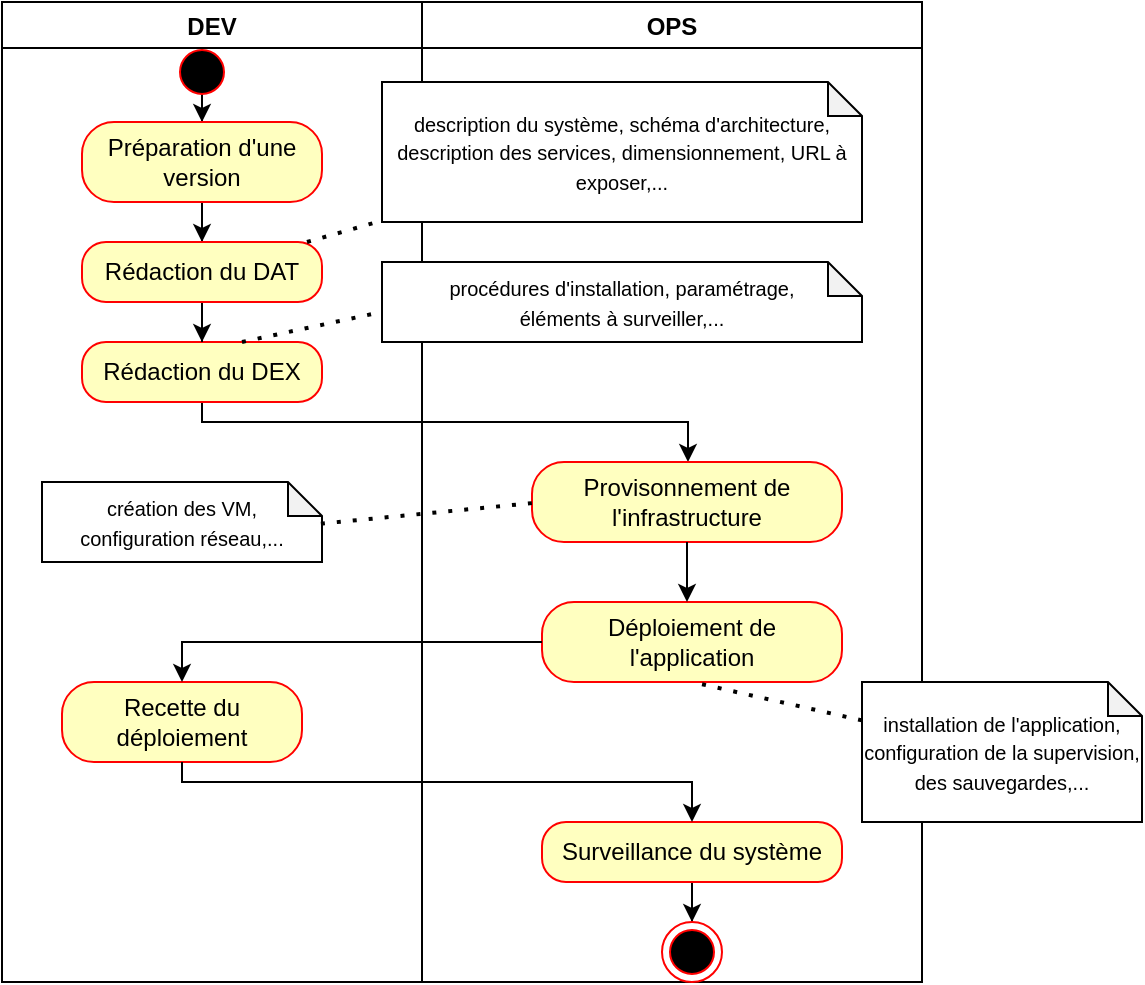 <mxfile version="16.5.1" type="device"><diagram id="T_AfsD3w1fOG_UQjiprP" name="Page-1"><mxGraphModel dx="946" dy="606" grid="1" gridSize="10" guides="1" tooltips="1" connect="1" arrows="1" fold="1" page="1" pageScale="1" pageWidth="850" pageHeight="1100" math="0" shadow="0"><root><mxCell id="0"/><mxCell id="1" parent="0"/><mxCell id="8Ss2L7T0trbJRoCXWH6v-12" style="edgeStyle=orthogonalEdgeStyle;rounded=0;orthogonalLoop=1;jettySize=auto;html=1;" parent="1" source="8Ss2L7T0trbJRoCXWH6v-5" target="8Ss2L7T0trbJRoCXWH6v-7" edge="1"><mxGeometry relative="1" as="geometry"><mxPoint x="350" y="270.0" as="targetPoint"/><Array as="points"><mxPoint x="180" y="250"/><mxPoint x="423" y="250"/></Array></mxGeometry></mxCell><mxCell id="8Ss2L7T0trbJRoCXWH6v-19" value="DEV" style="swimlane;" parent="1" vertex="1"><mxGeometry x="80" y="40" width="210" height="490" as="geometry"/></mxCell><mxCell id="8Ss2L7T0trbJRoCXWH6v-14" value="Recette du déploiement" style="rounded=1;whiteSpace=wrap;html=1;arcSize=40;fontColor=#000000;fillColor=#ffffc0;strokeColor=#ff0000;" parent="8Ss2L7T0trbJRoCXWH6v-19" vertex="1"><mxGeometry x="30" y="340" width="120" height="40" as="geometry"/></mxCell><mxCell id="5GKNZKFbYL_AoOiom9SA-2" style="edgeStyle=orthogonalEdgeStyle;rounded=0;orthogonalLoop=1;jettySize=auto;html=1;" edge="1" parent="8Ss2L7T0trbJRoCXWH6v-19" source="8Ss2L7T0trbJRoCXWH6v-1" target="8Ss2L7T0trbJRoCXWH6v-3"><mxGeometry relative="1" as="geometry"/></mxCell><mxCell id="8Ss2L7T0trbJRoCXWH6v-1" value="" style="ellipse;html=1;shape=startState;fillColor=#000000;strokeColor=#ff0000;" parent="8Ss2L7T0trbJRoCXWH6v-19" vertex="1"><mxGeometry x="85" y="20" width="30" height="30" as="geometry"/></mxCell><mxCell id="5GKNZKFbYL_AoOiom9SA-3" style="edgeStyle=orthogonalEdgeStyle;rounded=0;orthogonalLoop=1;jettySize=auto;html=1;" edge="1" parent="8Ss2L7T0trbJRoCXWH6v-19" source="8Ss2L7T0trbJRoCXWH6v-3" target="5GKNZKFbYL_AoOiom9SA-1"><mxGeometry relative="1" as="geometry"/></mxCell><mxCell id="8Ss2L7T0trbJRoCXWH6v-3" value="Préparation d'une version" style="rounded=1;whiteSpace=wrap;html=1;arcSize=40;fontColor=#000000;fillColor=#ffffc0;strokeColor=#ff0000;" parent="8Ss2L7T0trbJRoCXWH6v-19" vertex="1"><mxGeometry x="40" y="60" width="120" height="40" as="geometry"/></mxCell><mxCell id="8Ss2L7T0trbJRoCXWH6v-5" value="Rédaction du DEX" style="rounded=1;whiteSpace=wrap;html=1;arcSize=40;fontColor=#000000;fillColor=#ffffc0;strokeColor=#ff0000;" parent="8Ss2L7T0trbJRoCXWH6v-19" vertex="1"><mxGeometry x="40" y="170" width="120" height="30" as="geometry"/></mxCell><mxCell id="5GKNZKFbYL_AoOiom9SA-4" style="edgeStyle=orthogonalEdgeStyle;rounded=0;orthogonalLoop=1;jettySize=auto;html=1;entryX=0.5;entryY=0;entryDx=0;entryDy=0;" edge="1" parent="8Ss2L7T0trbJRoCXWH6v-19" source="5GKNZKFbYL_AoOiom9SA-1" target="8Ss2L7T0trbJRoCXWH6v-5"><mxGeometry relative="1" as="geometry"/></mxCell><mxCell id="5GKNZKFbYL_AoOiom9SA-1" value="Rédaction du DAT" style="rounded=1;whiteSpace=wrap;html=1;arcSize=40;fontColor=#000000;fillColor=#ffffc0;strokeColor=#ff0000;" vertex="1" parent="8Ss2L7T0trbJRoCXWH6v-19"><mxGeometry x="40" y="120" width="120" height="30" as="geometry"/></mxCell><mxCell id="5GKNZKFbYL_AoOiom9SA-11" value="&lt;font style=&quot;font-size: 10px&quot;&gt;création des VM, &lt;br&gt;configuration réseau,...&lt;br&gt;&lt;/font&gt;" style="shape=note;whiteSpace=wrap;html=1;backgroundOutline=1;darkOpacity=0.05;size=17;" vertex="1" parent="8Ss2L7T0trbJRoCXWH6v-19"><mxGeometry x="20" y="240" width="140" height="40" as="geometry"/></mxCell><mxCell id="8Ss2L7T0trbJRoCXWH6v-21" value="OPS" style="swimlane;" parent="1" vertex="1"><mxGeometry x="290" y="40" width="250" height="490" as="geometry"/></mxCell><mxCell id="8Ss2L7T0trbJRoCXWH6v-7" value="Provisonnement de l'infrastructure" style="rounded=1;whiteSpace=wrap;html=1;arcSize=40;fontColor=#000000;fillColor=#ffffc0;strokeColor=#ff0000;" parent="8Ss2L7T0trbJRoCXWH6v-21" vertex="1"><mxGeometry x="55" y="230" width="155" height="40" as="geometry"/></mxCell><mxCell id="8Ss2L7T0trbJRoCXWH6v-9" value="Déploiement de l'application" style="rounded=1;whiteSpace=wrap;html=1;arcSize=40;fontColor=#000000;fillColor=#ffffc0;strokeColor=#ff0000;" parent="8Ss2L7T0trbJRoCXWH6v-21" vertex="1"><mxGeometry x="60" y="300" width="150" height="40" as="geometry"/></mxCell><mxCell id="8Ss2L7T0trbJRoCXWH6v-10" style="edgeStyle=orthogonalEdgeStyle;rounded=0;orthogonalLoop=1;jettySize=auto;html=1;" parent="8Ss2L7T0trbJRoCXWH6v-21" source="8Ss2L7T0trbJRoCXWH6v-7" target="8Ss2L7T0trbJRoCXWH6v-9" edge="1"><mxGeometry relative="1" as="geometry"><Array as="points"><mxPoint x="115" y="320"/><mxPoint x="115" y="320"/></Array></mxGeometry></mxCell><mxCell id="5GKNZKFbYL_AoOiom9SA-7" value="&lt;font style=&quot;font-size: 10px&quot;&gt;description du système, schéma d'architecture, description des services, dimensionnement, URL à exposer,...&lt;br&gt;&lt;/font&gt;" style="shape=note;whiteSpace=wrap;html=1;backgroundOutline=1;darkOpacity=0.05;size=17;" vertex="1" parent="8Ss2L7T0trbJRoCXWH6v-21"><mxGeometry x="-20" y="40" width="240" height="70" as="geometry"/></mxCell><mxCell id="5GKNZKFbYL_AoOiom9SA-9" value="&lt;font style=&quot;font-size: 10px&quot;&gt;procédures d'installation, paramétrage,&lt;br&gt;éléments à surveiller,...&lt;br&gt;&lt;/font&gt;" style="shape=note;whiteSpace=wrap;html=1;backgroundOutline=1;darkOpacity=0.05;size=17;" vertex="1" parent="8Ss2L7T0trbJRoCXWH6v-21"><mxGeometry x="-20" y="130" width="240" height="40" as="geometry"/></mxCell><mxCell id="5GKNZKFbYL_AoOiom9SA-19" style="edgeStyle=orthogonalEdgeStyle;rounded=0;orthogonalLoop=1;jettySize=auto;html=1;fontSize=10;" edge="1" parent="8Ss2L7T0trbJRoCXWH6v-21" source="5GKNZKFbYL_AoOiom9SA-16" target="8Ss2L7T0trbJRoCXWH6v-23"><mxGeometry relative="1" as="geometry"/></mxCell><mxCell id="5GKNZKFbYL_AoOiom9SA-16" value="Surveillance du système" style="rounded=1;whiteSpace=wrap;html=1;arcSize=40;fontColor=#000000;fillColor=#ffffc0;strokeColor=#ff0000;" vertex="1" parent="8Ss2L7T0trbJRoCXWH6v-21"><mxGeometry x="60" y="410" width="150" height="30" as="geometry"/></mxCell><mxCell id="8Ss2L7T0trbJRoCXWH6v-23" value="" style="ellipse;html=1;shape=endState;fillColor=#000000;strokeColor=#ff0000;" parent="8Ss2L7T0trbJRoCXWH6v-21" vertex="1"><mxGeometry x="120" y="460" width="30" height="30" as="geometry"/></mxCell><mxCell id="8Ss2L7T0trbJRoCXWH6v-15" style="edgeStyle=orthogonalEdgeStyle;rounded=0;orthogonalLoop=1;jettySize=auto;html=1;" parent="1" source="8Ss2L7T0trbJRoCXWH6v-9" target="8Ss2L7T0trbJRoCXWH6v-14" edge="1"><mxGeometry relative="1" as="geometry"><Array as="points"><mxPoint x="170" y="360"/></Array></mxGeometry></mxCell><mxCell id="5GKNZKFbYL_AoOiom9SA-8" value="" style="endArrow=none;dashed=1;html=1;dashPattern=1 3;strokeWidth=2;rounded=0;fontSize=10;" edge="1" parent="1" source="5GKNZKFbYL_AoOiom9SA-1" target="5GKNZKFbYL_AoOiom9SA-7"><mxGeometry width="50" height="50" relative="1" as="geometry"><mxPoint x="200" y="210" as="sourcePoint"/><mxPoint x="250" y="160" as="targetPoint"/></mxGeometry></mxCell><mxCell id="5GKNZKFbYL_AoOiom9SA-10" value="" style="endArrow=none;dashed=1;html=1;dashPattern=1 3;strokeWidth=2;rounded=0;fontSize=10;entryX=-0.004;entryY=0.629;entryDx=0;entryDy=0;entryPerimeter=0;" edge="1" parent="1" target="5GKNZKFbYL_AoOiom9SA-9"><mxGeometry width="50" height="50" relative="1" as="geometry"><mxPoint x="200" y="210" as="sourcePoint"/><mxPoint x="250" y="160" as="targetPoint"/></mxGeometry></mxCell><mxCell id="5GKNZKFbYL_AoOiom9SA-12" value="" style="endArrow=none;dashed=1;html=1;dashPattern=1 3;strokeWidth=2;rounded=0;fontSize=10;entryX=0.037;entryY=0.5;entryDx=0;entryDy=0;entryPerimeter=0;exitX=0.996;exitY=0.521;exitDx=0;exitDy=0;exitPerimeter=0;" edge="1" parent="1" source="5GKNZKFbYL_AoOiom9SA-11" target="8Ss2L7T0trbJRoCXWH6v-7"><mxGeometry width="50" height="50" relative="1" as="geometry"><mxPoint x="200" y="300" as="sourcePoint"/><mxPoint x="250" y="250" as="targetPoint"/></mxGeometry></mxCell><mxCell id="5GKNZKFbYL_AoOiom9SA-13" value="&lt;font style=&quot;font-size: 10px&quot;&gt;installation de l'application,&lt;br&gt;configuration de la supervision, des sauvegardes,...&lt;br&gt;&lt;/font&gt;" style="shape=note;whiteSpace=wrap;html=1;backgroundOutline=1;darkOpacity=0.05;size=17;" vertex="1" parent="1"><mxGeometry x="510" y="380" width="140" height="70" as="geometry"/></mxCell><mxCell id="5GKNZKFbYL_AoOiom9SA-14" value="" style="endArrow=none;dashed=1;html=1;dashPattern=1 3;strokeWidth=2;rounded=0;fontSize=10;entryX=0.5;entryY=1;entryDx=0;entryDy=0;" edge="1" parent="1" source="5GKNZKFbYL_AoOiom9SA-13" target="8Ss2L7T0trbJRoCXWH6v-9"><mxGeometry width="50" height="50" relative="1" as="geometry"><mxPoint x="220" y="370" as="sourcePoint"/><mxPoint x="270" y="320" as="targetPoint"/></mxGeometry></mxCell><mxCell id="5GKNZKFbYL_AoOiom9SA-18" style="edgeStyle=orthogonalEdgeStyle;rounded=0;orthogonalLoop=1;jettySize=auto;html=1;entryX=0.5;entryY=0;entryDx=0;entryDy=0;fontSize=10;" edge="1" parent="1" source="8Ss2L7T0trbJRoCXWH6v-14" target="5GKNZKFbYL_AoOiom9SA-16"><mxGeometry relative="1" as="geometry"><Array as="points"><mxPoint x="170" y="430"/><mxPoint x="425" y="430"/></Array></mxGeometry></mxCell></root></mxGraphModel></diagram></mxfile>